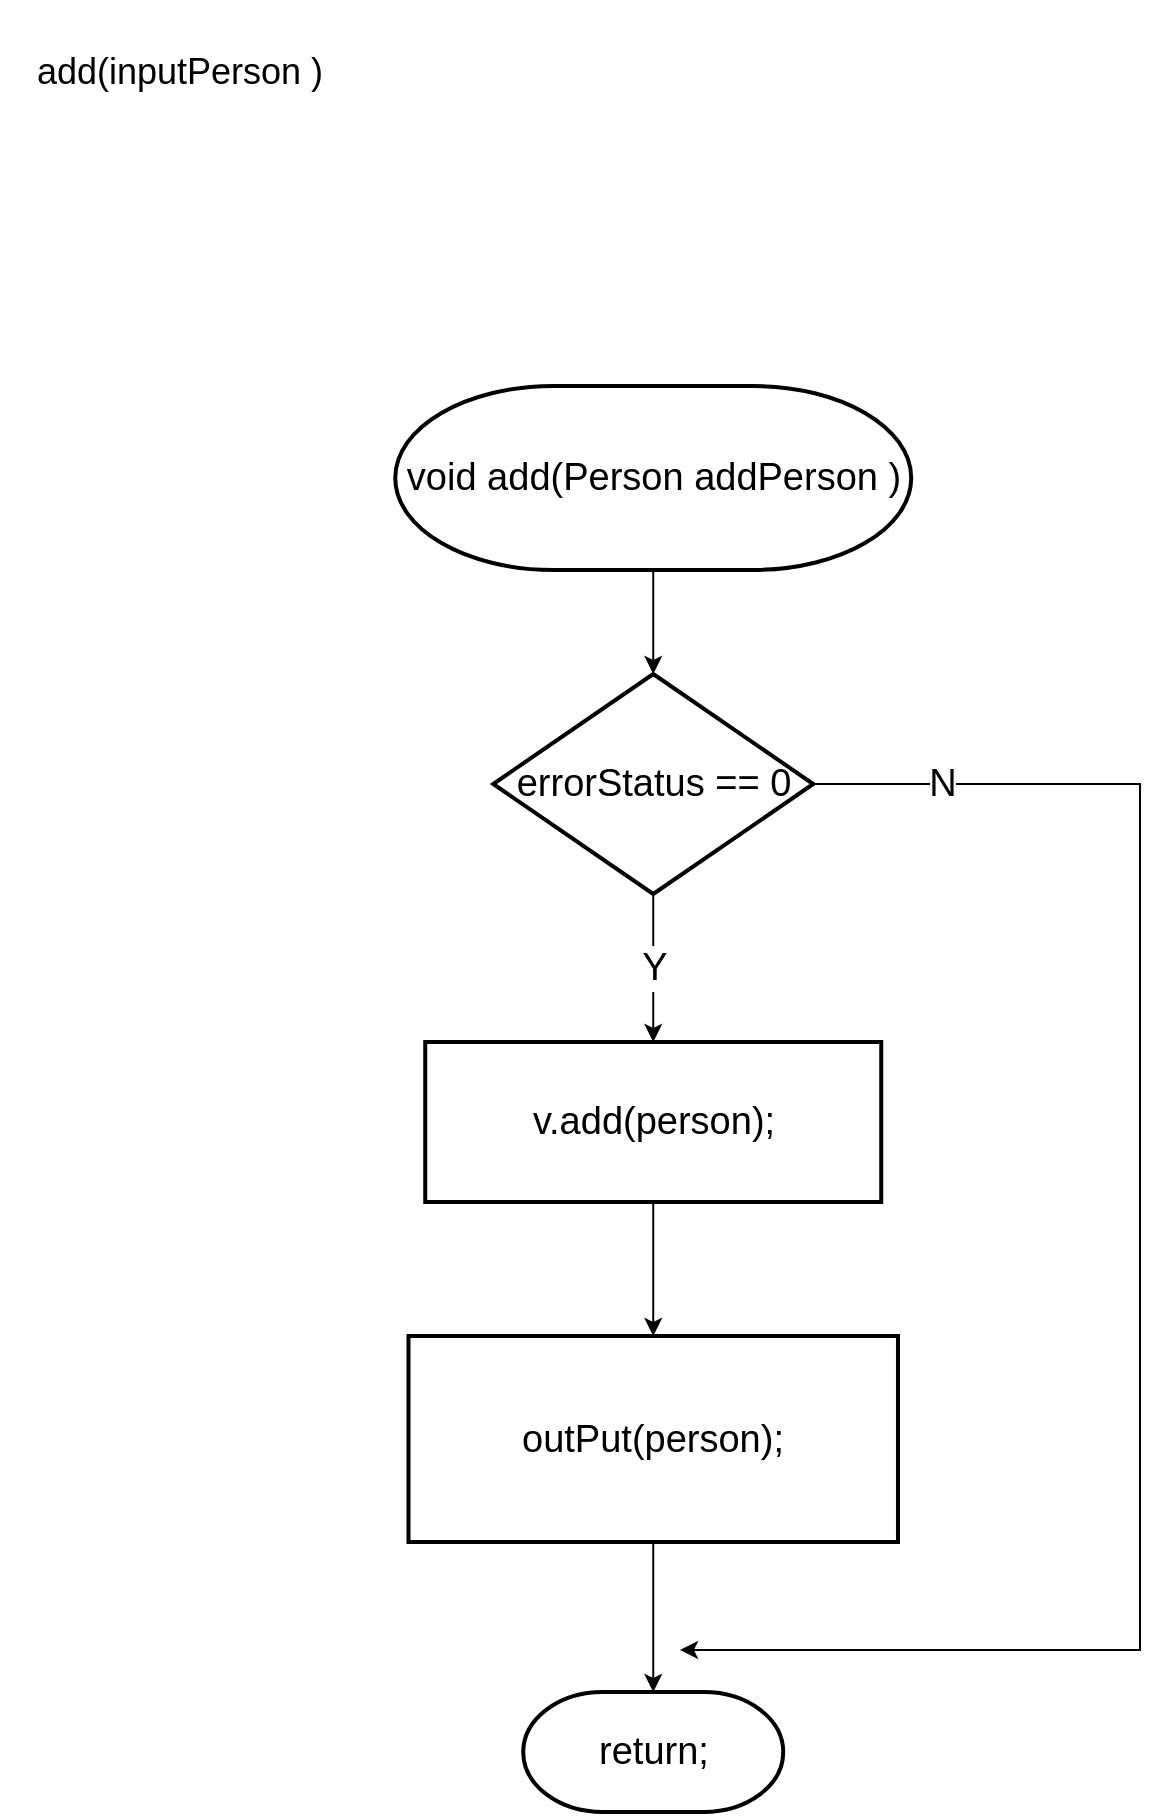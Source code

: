 <mxfile version="14.4.8" type="github">
  <diagram id="C5RBs43oDa-KdzZeNtuy" name="Page-1">
    <mxGraphModel dx="1420" dy="1089" grid="0" gridSize="10" guides="1" tooltips="1" connect="1" arrows="1" fold="1" page="1" pageScale="1" pageWidth="827" pageHeight="1169" math="0" shadow="0">
      <root>
        <mxCell id="WIyWlLk6GJQsqaUBKTNV-0" />
        <mxCell id="WIyWlLk6GJQsqaUBKTNV-1" parent="WIyWlLk6GJQsqaUBKTNV-0" />
        <mxCell id="reitDFusQjgnBDLwJrl5-3" value="" style="edgeStyle=orthogonalEdgeStyle;rounded=0;orthogonalLoop=1;jettySize=auto;html=1;fontSize=19;" edge="1" parent="WIyWlLk6GJQsqaUBKTNV-1" source="MIVhKUlmY33OTzhxlFlY-0" target="reitDFusQjgnBDLwJrl5-0">
          <mxGeometry relative="1" as="geometry" />
        </mxCell>
        <mxCell id="MIVhKUlmY33OTzhxlFlY-0" value="&lt;span style=&quot;text-align: left; font-size: 19px;&quot;&gt;void add(Person addPerson )&lt;/span&gt;" style="strokeWidth=2;html=1;shape=mxgraph.flowchart.terminator;whiteSpace=wrap;fontSize=19;" parent="WIyWlLk6GJQsqaUBKTNV-1" vertex="1">
          <mxGeometry x="265.62" y="248" width="258" height="92" as="geometry" />
        </mxCell>
        <mxCell id="MIVhKUlmY33OTzhxlFlY-14" value="return;" style="strokeWidth=2;html=1;shape=mxgraph.flowchart.terminator;whiteSpace=wrap;fontSize=19;" parent="WIyWlLk6GJQsqaUBKTNV-1" vertex="1">
          <mxGeometry x="329.62" y="901" width="130" height="60" as="geometry" />
        </mxCell>
        <mxCell id="MIVhKUlmY33OTzhxlFlY-17" style="edgeStyle=orthogonalEdgeStyle;rounded=0;orthogonalLoop=1;jettySize=auto;html=1;exitX=0.5;exitY=1;exitDx=0;exitDy=0;entryX=0.5;entryY=0;entryDx=0;entryDy=0;entryPerimeter=0;fontSize=19;" parent="WIyWlLk6GJQsqaUBKTNV-1" source="MIVhKUlmY33OTzhxlFlY-15" target="MIVhKUlmY33OTzhxlFlY-14" edge="1">
          <mxGeometry relative="1" as="geometry">
            <mxPoint x="416.26" y="883" as="targetPoint" />
          </mxGeometry>
        </mxCell>
        <mxCell id="MIVhKUlmY33OTzhxlFlY-15" value="outPut(person);" style="rounded=1;whiteSpace=wrap;html=1;absoluteArcSize=1;arcSize=0;strokeWidth=2;fontSize=19;" parent="WIyWlLk6GJQsqaUBKTNV-1" vertex="1">
          <mxGeometry x="272.25" y="723" width="244.74" height="103" as="geometry" />
        </mxCell>
        <mxCell id="3ypU410p7wPXYqtJwQ9o-28" style="edgeStyle=orthogonalEdgeStyle;rounded=0;orthogonalLoop=1;jettySize=auto;html=1;entryX=0.5;entryY=0;entryDx=0;entryDy=0;fontSize=19;" parent="WIyWlLk6GJQsqaUBKTNV-1" source="3ypU410p7wPXYqtJwQ9o-3" target="MIVhKUlmY33OTzhxlFlY-15" edge="1">
          <mxGeometry relative="1" as="geometry" />
        </mxCell>
        <mxCell id="3ypU410p7wPXYqtJwQ9o-3" value="&lt;p style=&quot;line-height: 140% ; font-size: 19px&quot;&gt;&lt;span style=&quot;font-size: 19px&quot;&gt;v.add(&lt;font face=&quot;helvetica&quot;&gt;person&lt;/font&gt;&lt;/span&gt;&lt;span style=&quot;font-size: 19px&quot;&gt;);&lt;/span&gt;&lt;br style=&quot;font-size: 19px&quot;&gt;&lt;/p&gt;" style="rounded=1;whiteSpace=wrap;html=1;absoluteArcSize=1;arcSize=0;strokeWidth=2;align=center;fontSize=19;" parent="WIyWlLk6GJQsqaUBKTNV-1" vertex="1">
          <mxGeometry x="280.62" y="576" width="228" height="80" as="geometry" />
        </mxCell>
        <mxCell id="3ypU410p7wPXYqtJwQ9o-29" value="&amp;nbsp;&lt;br style=&quot;font-size: 18px;&quot;&gt;add(&lt;span style=&quot;font-size: 18px;&quot;&gt;inputPerson&amp;nbsp;&lt;/span&gt;)" style="text;html=1;strokeColor=none;fillColor=none;align=center;verticalAlign=middle;whiteSpace=wrap;rounded=0;fontSize=18;" parent="WIyWlLk6GJQsqaUBKTNV-1" vertex="1">
          <mxGeometry x="68" y="55" width="180" height="50" as="geometry" />
        </mxCell>
        <mxCell id="reitDFusQjgnBDLwJrl5-1" value="Y" style="edgeStyle=orthogonalEdgeStyle;rounded=0;orthogonalLoop=1;jettySize=auto;html=1;entryX=0.5;entryY=0;entryDx=0;entryDy=0;fontSize=19;exitX=0.5;exitY=1;exitDx=0;exitDy=0;exitPerimeter=0;" edge="1" parent="WIyWlLk6GJQsqaUBKTNV-1" source="reitDFusQjgnBDLwJrl5-0" target="3ypU410p7wPXYqtJwQ9o-3">
          <mxGeometry relative="1" as="geometry">
            <mxPoint x="449.687" y="645" as="sourcePoint" />
          </mxGeometry>
        </mxCell>
        <mxCell id="reitDFusQjgnBDLwJrl5-2" value="N" style="edgeStyle=orthogonalEdgeStyle;rounded=0;orthogonalLoop=1;jettySize=auto;html=1;exitX=1;exitY=0.5;exitDx=0;exitDy=0;exitPerimeter=0;fontSize=19;" edge="1" parent="WIyWlLk6GJQsqaUBKTNV-1" source="reitDFusQjgnBDLwJrl5-0">
          <mxGeometry x="-0.845" relative="1" as="geometry">
            <mxPoint x="408" y="880" as="targetPoint" />
            <Array as="points">
              <mxPoint x="638" y="447" />
              <mxPoint x="638" y="880" />
            </Array>
            <mxPoint as="offset" />
          </mxGeometry>
        </mxCell>
        <mxCell id="reitDFusQjgnBDLwJrl5-0" value="errorStatus == 0" style="strokeWidth=2;html=1;shape=mxgraph.flowchart.decision;whiteSpace=wrap;fontSize=19;" vertex="1" parent="WIyWlLk6GJQsqaUBKTNV-1">
          <mxGeometry x="314.62" y="392" width="160" height="110" as="geometry" />
        </mxCell>
      </root>
    </mxGraphModel>
  </diagram>
</mxfile>

